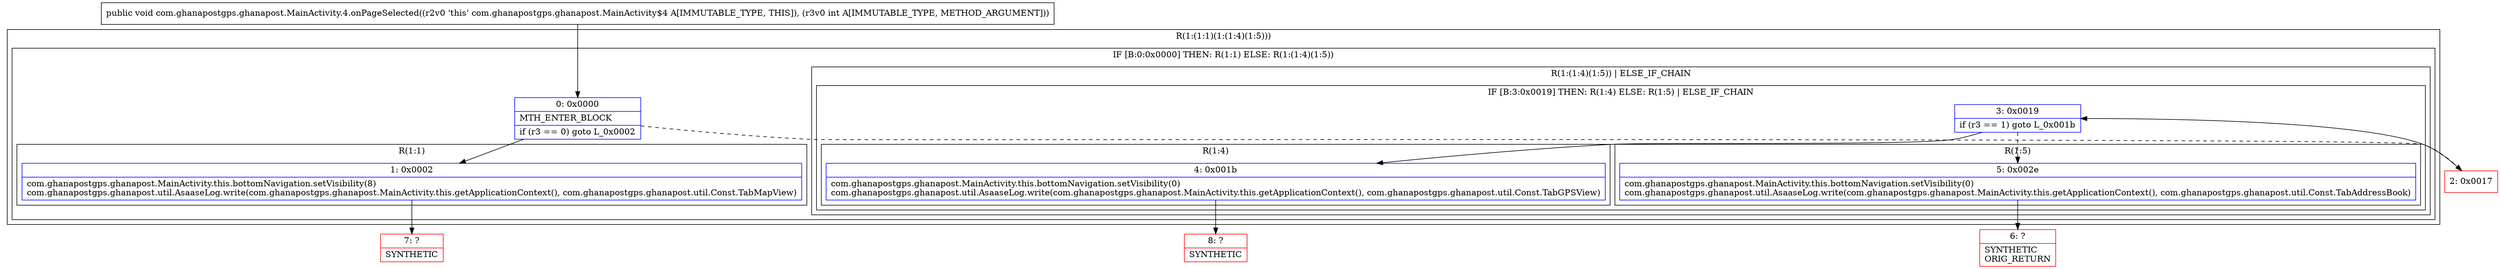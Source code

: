 digraph "CFG forcom.ghanapostgps.ghanapost.MainActivity.4.onPageSelected(I)V" {
subgraph cluster_Region_417778759 {
label = "R(1:(1:1)(1:(1:4)(1:5)))";
node [shape=record,color=blue];
subgraph cluster_IfRegion_1300110880 {
label = "IF [B:0:0x0000] THEN: R(1:1) ELSE: R(1:(1:4)(1:5))";
node [shape=record,color=blue];
Node_0 [shape=record,label="{0\:\ 0x0000|MTH_ENTER_BLOCK\l|if (r3 == 0) goto L_0x0002\l}"];
subgraph cluster_Region_2022601817 {
label = "R(1:1)";
node [shape=record,color=blue];
Node_1 [shape=record,label="{1\:\ 0x0002|com.ghanapostgps.ghanapost.MainActivity.this.bottomNavigation.setVisibility(8)\lcom.ghanapostgps.ghanapost.util.AsaaseLog.write(com.ghanapostgps.ghanapost.MainActivity.this.getApplicationContext(), com.ghanapostgps.ghanapost.util.Const.TabMapView)\l}"];
}
subgraph cluster_Region_314186571 {
label = "R(1:(1:4)(1:5)) | ELSE_IF_CHAIN\l";
node [shape=record,color=blue];
subgraph cluster_IfRegion_1007708591 {
label = "IF [B:3:0x0019] THEN: R(1:4) ELSE: R(1:5) | ELSE_IF_CHAIN\l";
node [shape=record,color=blue];
Node_3 [shape=record,label="{3\:\ 0x0019|if (r3 == 1) goto L_0x001b\l}"];
subgraph cluster_Region_27459347 {
label = "R(1:4)";
node [shape=record,color=blue];
Node_4 [shape=record,label="{4\:\ 0x001b|com.ghanapostgps.ghanapost.MainActivity.this.bottomNavigation.setVisibility(0)\lcom.ghanapostgps.ghanapost.util.AsaaseLog.write(com.ghanapostgps.ghanapost.MainActivity.this.getApplicationContext(), com.ghanapostgps.ghanapost.util.Const.TabGPSView)\l}"];
}
subgraph cluster_Region_176517058 {
label = "R(1:5)";
node [shape=record,color=blue];
Node_5 [shape=record,label="{5\:\ 0x002e|com.ghanapostgps.ghanapost.MainActivity.this.bottomNavigation.setVisibility(0)\lcom.ghanapostgps.ghanapost.util.AsaaseLog.write(com.ghanapostgps.ghanapost.MainActivity.this.getApplicationContext(), com.ghanapostgps.ghanapost.util.Const.TabAddressBook)\l}"];
}
}
}
}
}
Node_2 [shape=record,color=red,label="{2\:\ 0x0017}"];
Node_6 [shape=record,color=red,label="{6\:\ ?|SYNTHETIC\lORIG_RETURN\l}"];
Node_7 [shape=record,color=red,label="{7\:\ ?|SYNTHETIC\l}"];
Node_8 [shape=record,color=red,label="{8\:\ ?|SYNTHETIC\l}"];
MethodNode[shape=record,label="{public void com.ghanapostgps.ghanapost.MainActivity.4.onPageSelected((r2v0 'this' com.ghanapostgps.ghanapost.MainActivity$4 A[IMMUTABLE_TYPE, THIS]), (r3v0 int A[IMMUTABLE_TYPE, METHOD_ARGUMENT])) }"];
MethodNode -> Node_0;
Node_0 -> Node_1;
Node_0 -> Node_2[style=dashed];
Node_1 -> Node_7;
Node_3 -> Node_4;
Node_3 -> Node_5[style=dashed];
Node_4 -> Node_8;
Node_5 -> Node_6;
Node_2 -> Node_3;
}

